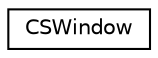 digraph "Graphical Class Hierarchy"
{
  edge [fontname="Helvetica",fontsize="10",labelfontname="Helvetica",labelfontsize="10"];
  node [fontname="Helvetica",fontsize="10",shape=record];
  rankdir="LR";
  Node0 [label="CSWindow",height=0.2,width=0.4,color="black", fillcolor="white", style="filled",URL="$classCSWindow.html",tooltip="A window containing a root view. "];
}
